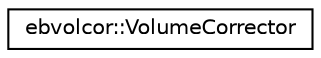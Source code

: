 digraph "Graphical Class Hierarchy"
{
  edge [fontname="Helvetica",fontsize="10",labelfontname="Helvetica",labelfontsize="10"];
  node [fontname="Helvetica",fontsize="10",shape=record];
  rankdir="LR";
  Node1 [label="ebvolcor::VolumeCorrector",height=0.2,width=0.4,color="black", fillcolor="white", style="filled",URL="$classebvolcor_1_1VolumeCorrector.html",tooltip="An object for controlling the volume correction routine. "];
}
